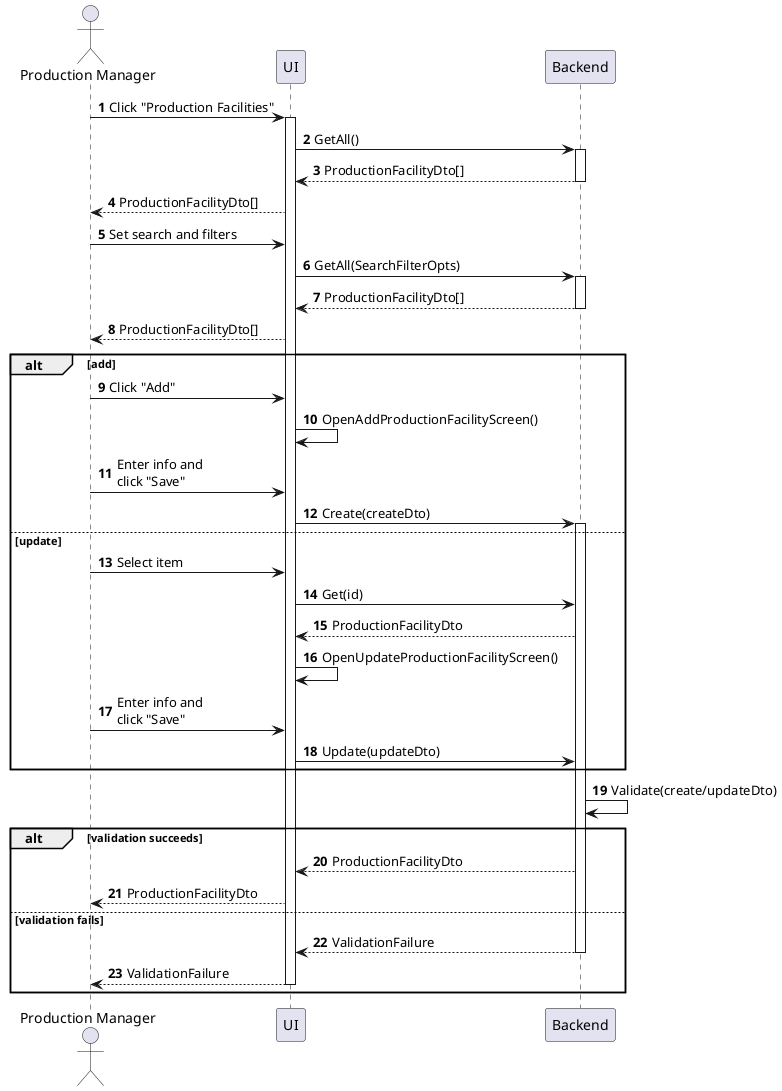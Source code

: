 @startuml production-facility-manage
autonumber

actor "Production Manager" as a
participant UI as f
participant Backend as b

a -> f : Click "Production Facilities"
activate f
f -> b : GetAll()
activate b
return ProductionFacilityDto[]
f --> a : ProductionFacilityDto[]
a -> f : Set search and filters
f -> b : GetAll(SearchFilterOpts)
activate b
return ProductionFacilityDto[]
f --> a : ProductionFacilityDto[]

alt add
    a -> f : Click "Add"
    f -> f : OpenAddProductionFacilityScreen()
    a -> f : Enter info and\nclick "Save"
    f -> b : Create(createDto)
    activate b
else update
    a -> f : Select item
    f -> b : Get(id)
    b --> f : ProductionFacilityDto
    f -> f : OpenUpdateProductionFacilityScreen()
    a -> f : Enter info and\nclick "Save"
    f -> b : Update(updateDto)
end

b -> b : Validate(create/updateDto)

alt validation succeeds
    b --> f : ProductionFacilityDto
    f --> a : ProductionFacilityDto
else validation fails
    return ValidationFailure
    return ValidationFailure
end
@enduml